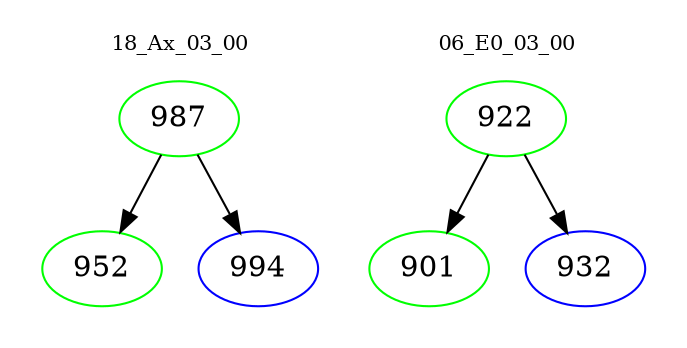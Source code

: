 digraph{
subgraph cluster_0 {
color = white
label = "18_Ax_03_00";
fontsize=10;
T0_987 [label="987", color="green"]
T0_987 -> T0_952 [color="black"]
T0_952 [label="952", color="green"]
T0_987 -> T0_994 [color="black"]
T0_994 [label="994", color="blue"]
}
subgraph cluster_1 {
color = white
label = "06_E0_03_00";
fontsize=10;
T1_922 [label="922", color="green"]
T1_922 -> T1_901 [color="black"]
T1_901 [label="901", color="green"]
T1_922 -> T1_932 [color="black"]
T1_932 [label="932", color="blue"]
}
}
